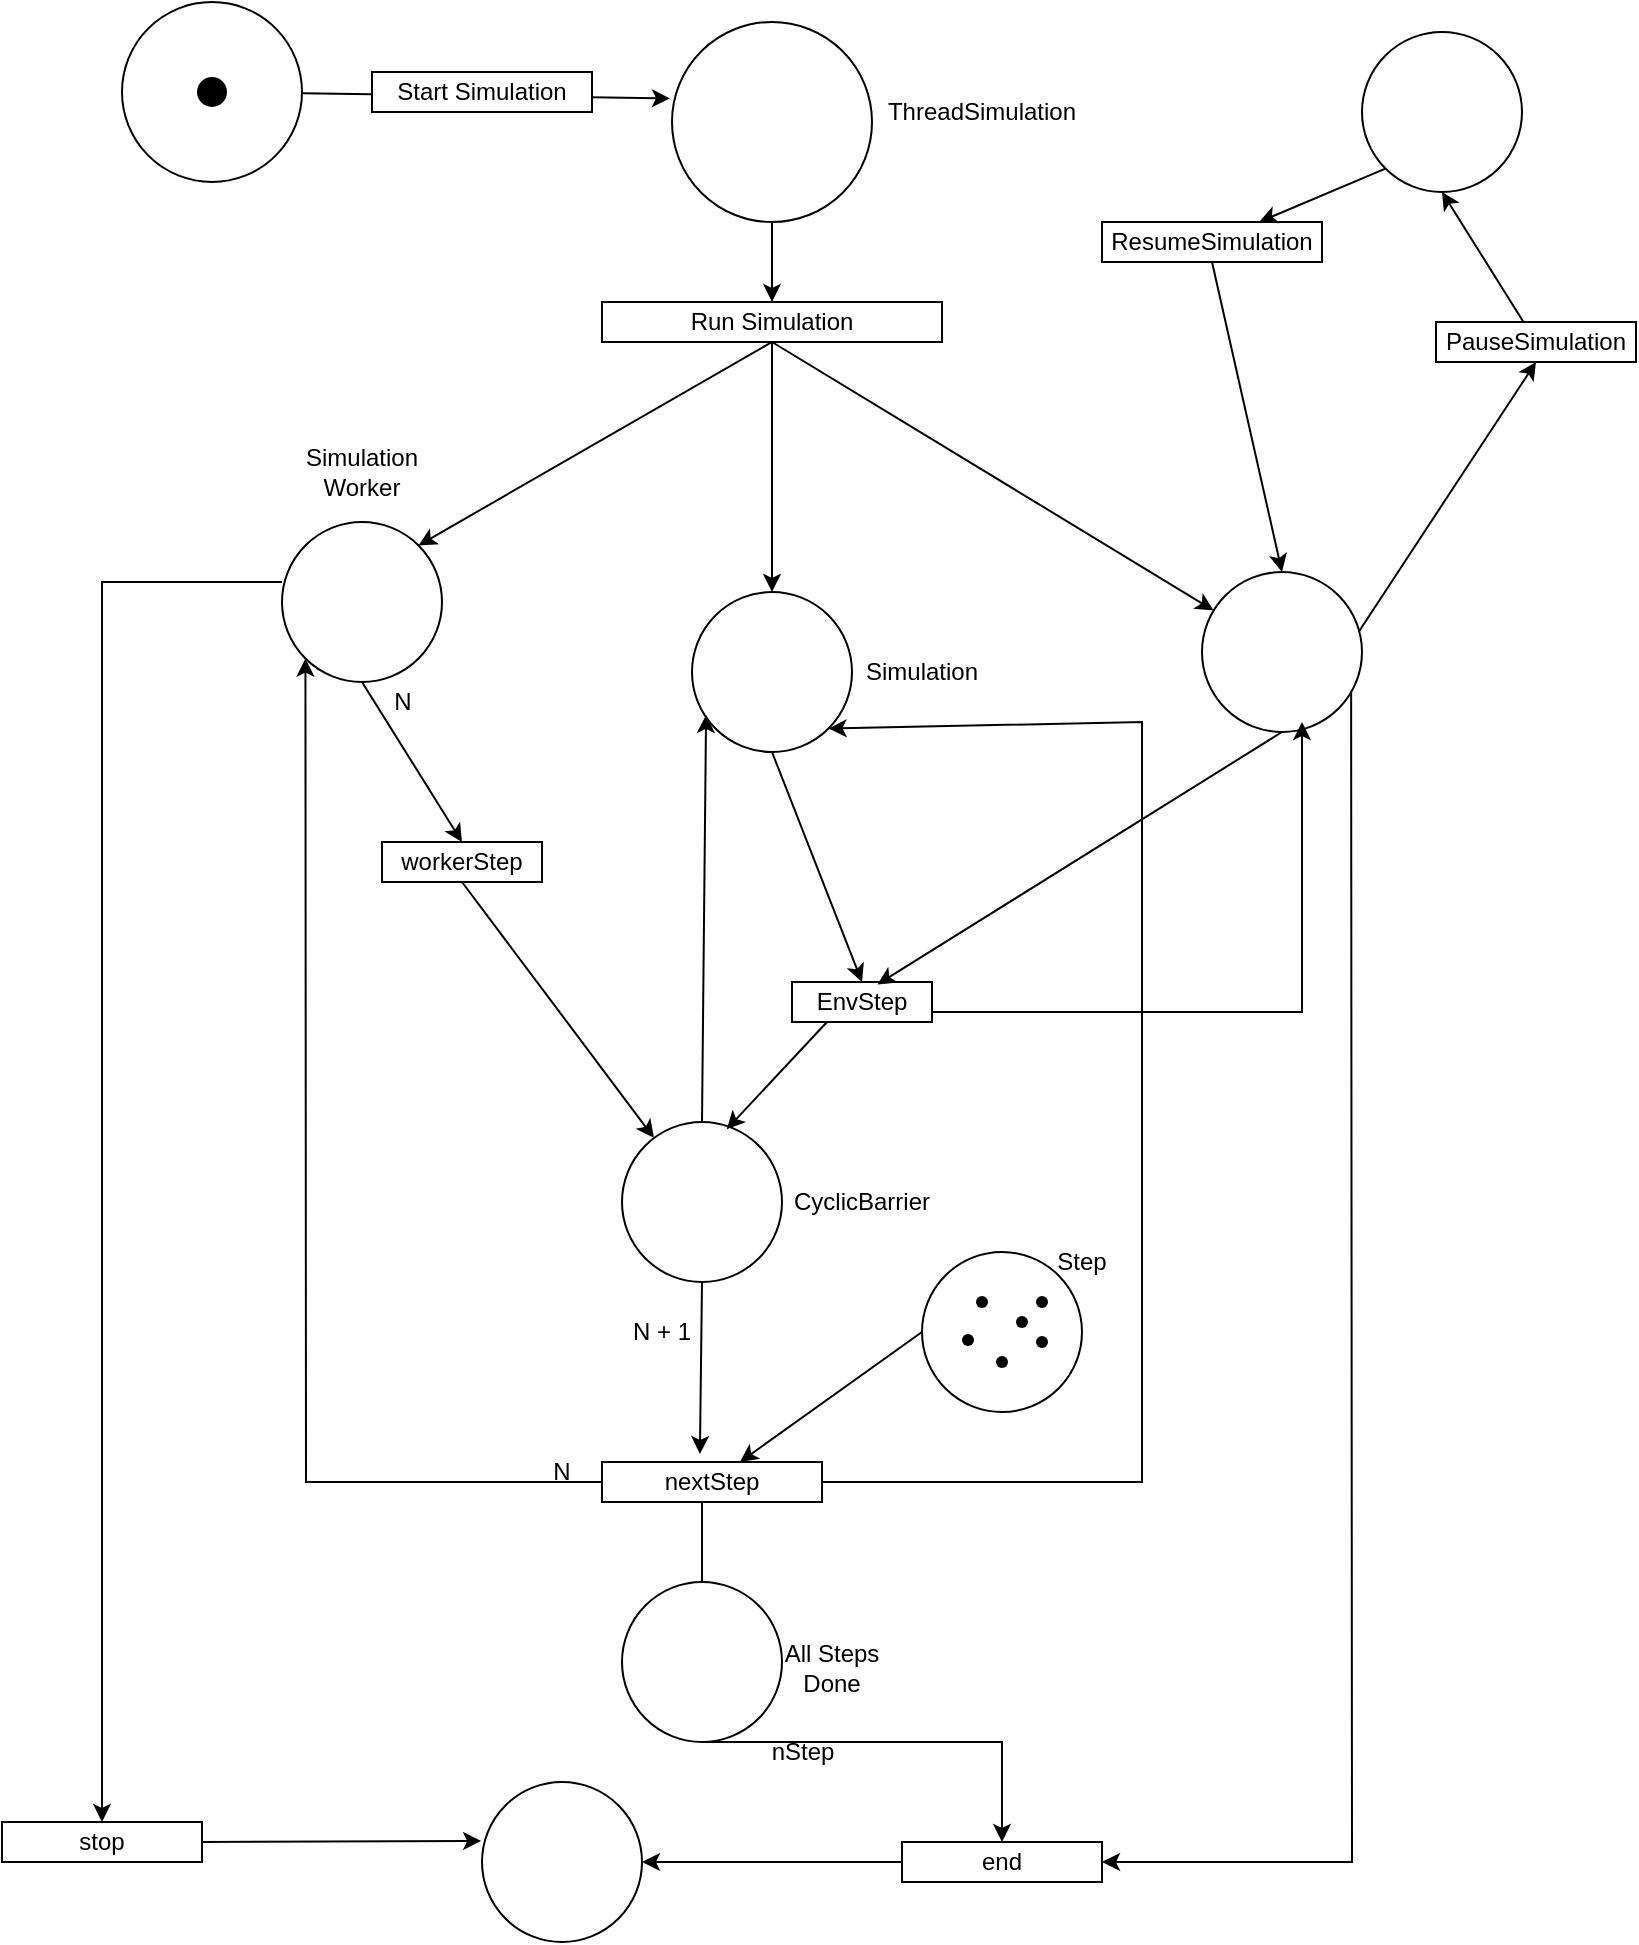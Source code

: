 <mxfile version="20.8.16" type="device"><diagram name="Pagina-1" id="852TW4dZ1pvTsXjUwUaq"><mxGraphModel dx="1276" dy="606" grid="1" gridSize="10" guides="1" tooltips="1" connect="1" arrows="1" fold="1" page="1" pageScale="1" pageWidth="827" pageHeight="1169" math="0" shadow="0"><root><mxCell id="0"/><mxCell id="1" parent="0"/><mxCell id="yQJ07HnI2GiUSk3HiJbD-1" value="" style="ellipse;whiteSpace=wrap;html=1;aspect=fixed;" parent="1" vertex="1"><mxGeometry x="345" y="220" width="100" height="100" as="geometry"/></mxCell><mxCell id="yQJ07HnI2GiUSk3HiJbD-3" value="" style="ellipse;whiteSpace=wrap;html=1;aspect=fixed;" parent="1" vertex="1"><mxGeometry x="690" y="225" width="80" height="80" as="geometry"/></mxCell><mxCell id="yQJ07HnI2GiUSk3HiJbD-4" value="" style="ellipse;whiteSpace=wrap;html=1;aspect=fixed;" parent="1" vertex="1"><mxGeometry x="610" y="495" width="80" height="80" as="geometry"/></mxCell><mxCell id="yQJ07HnI2GiUSk3HiJbD-5" value="" style="ellipse;whiteSpace=wrap;html=1;aspect=fixed;" parent="1" vertex="1"><mxGeometry x="355" y="505" width="80" height="80" as="geometry"/></mxCell><mxCell id="yQJ07HnI2GiUSk3HiJbD-6" value="" style="ellipse;whiteSpace=wrap;html=1;aspect=fixed;" parent="1" vertex="1"><mxGeometry x="150" y="470" width="80" height="80" as="geometry"/></mxCell><mxCell id="yQJ07HnI2GiUSk3HiJbD-18" value="Run&amp;nbsp;Simulation" style="rounded=0;whiteSpace=wrap;html=1;" parent="1" vertex="1"><mxGeometry x="310" y="360" width="170" height="20" as="geometry"/></mxCell><mxCell id="yQJ07HnI2GiUSk3HiJbD-19" value="Simulation Worker" style="text;html=1;strokeColor=none;fillColor=none;align=center;verticalAlign=middle;whiteSpace=wrap;rounded=0;" parent="1" vertex="1"><mxGeometry x="160" y="430" width="60" height="30" as="geometry"/></mxCell><mxCell id="yQJ07HnI2GiUSk3HiJbD-21" value="" style="endArrow=classic;html=1;rounded=0;entryX=0.5;entryY=1;entryDx=0;entryDy=0;startArrow=none;" parent="1" source="yQJ07HnI2GiUSk3HiJbD-22" target="yQJ07HnI2GiUSk3HiJbD-3" edge="1"><mxGeometry width="50" height="50" relative="1" as="geometry"><mxPoint x="390" y="320" as="sourcePoint"/><mxPoint x="440" y="270" as="targetPoint"/><Array as="points"/></mxGeometry></mxCell><mxCell id="yQJ07HnI2GiUSk3HiJbD-24" value="ResumeSimulation" style="rounded=0;whiteSpace=wrap;html=1;" parent="1" vertex="1"><mxGeometry x="560" y="320" width="110" height="20" as="geometry"/></mxCell><mxCell id="yQJ07HnI2GiUSk3HiJbD-29" value="" style="endArrow=classic;html=1;rounded=0;" parent="1" source="yQJ07HnI2GiUSk3HiJbD-1" target="yQJ07HnI2GiUSk3HiJbD-18" edge="1"><mxGeometry width="50" height="50" relative="1" as="geometry"><mxPoint x="390" y="420" as="sourcePoint"/><mxPoint x="440" y="370" as="targetPoint"/></mxGeometry></mxCell><mxCell id="yQJ07HnI2GiUSk3HiJbD-30" value="" style="endArrow=classic;html=1;rounded=0;exitX=0.5;exitY=1;exitDx=0;exitDy=0;entryX=1;entryY=0;entryDx=0;entryDy=0;" parent="1" source="yQJ07HnI2GiUSk3HiJbD-18" target="yQJ07HnI2GiUSk3HiJbD-6" edge="1"><mxGeometry width="50" height="50" relative="1" as="geometry"><mxPoint x="390" y="420" as="sourcePoint"/><mxPoint x="440" y="370" as="targetPoint"/></mxGeometry></mxCell><mxCell id="yQJ07HnI2GiUSk3HiJbD-33" value="" style="endArrow=classic;html=1;rounded=0;exitX=0.5;exitY=1;exitDx=0;exitDy=0;" parent="1" source="yQJ07HnI2GiUSk3HiJbD-18" target="yQJ07HnI2GiUSk3HiJbD-4" edge="1"><mxGeometry width="50" height="50" relative="1" as="geometry"><mxPoint x="390" y="250" as="sourcePoint"/><mxPoint x="440" y="370" as="targetPoint"/></mxGeometry></mxCell><mxCell id="yQJ07HnI2GiUSk3HiJbD-38" value="" style="endArrow=classic;html=1;rounded=0;entryX=0.5;entryY=0;entryDx=0;entryDy=0;" parent="1" source="yQJ07HnI2GiUSk3HiJbD-18" target="yQJ07HnI2GiUSk3HiJbD-5" edge="1"><mxGeometry width="50" height="50" relative="1" as="geometry"><mxPoint x="390" y="290" as="sourcePoint"/><mxPoint x="440" y="240" as="targetPoint"/></mxGeometry></mxCell><mxCell id="yQJ07HnI2GiUSk3HiJbD-22" value="PauseSimulation" style="rounded=0;whiteSpace=wrap;html=1;" parent="1" vertex="1"><mxGeometry x="727" y="370" width="100" height="20" as="geometry"/></mxCell><mxCell id="yQJ07HnI2GiUSk3HiJbD-40" value="" style="ellipse;whiteSpace=wrap;html=1;aspect=fixed;" parent="1" vertex="1"><mxGeometry x="70" y="210" width="90" height="90" as="geometry"/></mxCell><mxCell id="yQJ07HnI2GiUSk3HiJbD-41" value="" style="endArrow=classic;html=1;rounded=0;entryX=-0.01;entryY=0.382;entryDx=0;entryDy=0;entryPerimeter=0;" parent="1" source="yQJ07HnI2GiUSk3HiJbD-40" target="yQJ07HnI2GiUSk3HiJbD-1" edge="1"><mxGeometry width="50" height="50" relative="1" as="geometry"><mxPoint x="390" y="290" as="sourcePoint"/><mxPoint x="440" y="240" as="targetPoint"/></mxGeometry></mxCell><mxCell id="yQJ07HnI2GiUSk3HiJbD-42" value="Start Simulation" style="rounded=0;whiteSpace=wrap;html=1;" parent="1" vertex="1"><mxGeometry x="195" y="245" width="110" height="20" as="geometry"/></mxCell><mxCell id="yQJ07HnI2GiUSk3HiJbD-43" value="" style="endArrow=classic;html=1;rounded=0;exitX=0.98;exitY=0.373;exitDx=0;exitDy=0;exitPerimeter=0;entryX=0.5;entryY=1;entryDx=0;entryDy=0;" parent="1" source="yQJ07HnI2GiUSk3HiJbD-4" target="yQJ07HnI2GiUSk3HiJbD-22" edge="1"><mxGeometry width="50" height="50" relative="1" as="geometry"><mxPoint x="390" y="290" as="sourcePoint"/><mxPoint x="440" y="240" as="targetPoint"/></mxGeometry></mxCell><mxCell id="yQJ07HnI2GiUSk3HiJbD-44" value="" style="endArrow=classic;html=1;rounded=0;exitX=0;exitY=1;exitDx=0;exitDy=0;" parent="1" source="yQJ07HnI2GiUSk3HiJbD-3" target="yQJ07HnI2GiUSk3HiJbD-24" edge="1"><mxGeometry width="50" height="50" relative="1" as="geometry"><mxPoint x="390" y="290" as="sourcePoint"/><mxPoint x="440" y="240" as="targetPoint"/></mxGeometry></mxCell><mxCell id="yQJ07HnI2GiUSk3HiJbD-45" value="" style="endArrow=classic;html=1;rounded=0;exitX=0.5;exitY=1;exitDx=0;exitDy=0;entryX=0.5;entryY=0;entryDx=0;entryDy=0;" parent="1" source="yQJ07HnI2GiUSk3HiJbD-24" target="yQJ07HnI2GiUSk3HiJbD-4" edge="1"><mxGeometry width="50" height="50" relative="1" as="geometry"><mxPoint x="390" y="290" as="sourcePoint"/><mxPoint x="440" y="240" as="targetPoint"/></mxGeometry></mxCell><mxCell id="yQJ07HnI2GiUSk3HiJbD-47" value="Simulation" style="text;html=1;strokeColor=none;fillColor=none;align=center;verticalAlign=middle;whiteSpace=wrap;rounded=0;" parent="1" vertex="1"><mxGeometry x="440" y="530" width="60" height="30" as="geometry"/></mxCell><mxCell id="yQJ07HnI2GiUSk3HiJbD-48" value="" style="ellipse;whiteSpace=wrap;html=1;aspect=fixed;" parent="1" vertex="1"><mxGeometry x="320" y="770" width="80" height="80" as="geometry"/></mxCell><mxCell id="yQJ07HnI2GiUSk3HiJbD-49" value="CyclicBarrier" style="text;html=1;strokeColor=none;fillColor=none;align=center;verticalAlign=middle;whiteSpace=wrap;rounded=0;" parent="1" vertex="1"><mxGeometry x="410" y="795" width="60" height="30" as="geometry"/></mxCell><mxCell id="yQJ07HnI2GiUSk3HiJbD-50" value="workerStep" style="rounded=0;whiteSpace=wrap;html=1;" parent="1" vertex="1"><mxGeometry x="200" y="630" width="80" height="20" as="geometry"/></mxCell><mxCell id="yQJ07HnI2GiUSk3HiJbD-51" value="EnvStep" style="rounded=0;whiteSpace=wrap;html=1;" parent="1" vertex="1"><mxGeometry x="405" y="700" width="70" height="20" as="geometry"/></mxCell><mxCell id="yQJ07HnI2GiUSk3HiJbD-52" value="" style="endArrow=classic;html=1;rounded=0;exitX=0.5;exitY=1;exitDx=0;exitDy=0;entryX=0.611;entryY=0.06;entryDx=0;entryDy=0;entryPerimeter=0;" parent="1" source="yQJ07HnI2GiUSk3HiJbD-4" target="yQJ07HnI2GiUSk3HiJbD-51" edge="1"><mxGeometry width="50" height="50" relative="1" as="geometry"><mxPoint x="390" y="580" as="sourcePoint"/><mxPoint x="440" y="530" as="targetPoint"/></mxGeometry></mxCell><mxCell id="yQJ07HnI2GiUSk3HiJbD-53" value="" style="endArrow=classic;html=1;rounded=0;entryX=0.5;entryY=0;entryDx=0;entryDy=0;exitX=0.5;exitY=1;exitDx=0;exitDy=0;" parent="1" source="yQJ07HnI2GiUSk3HiJbD-5" target="yQJ07HnI2GiUSk3HiJbD-51" edge="1"><mxGeometry width="50" height="50" relative="1" as="geometry"><mxPoint x="390" y="590" as="sourcePoint"/><mxPoint x="440" y="530" as="targetPoint"/></mxGeometry></mxCell><mxCell id="yQJ07HnI2GiUSk3HiJbD-54" value="" style="endArrow=classic;html=1;rounded=0;exitX=0.5;exitY=1;exitDx=0;exitDy=0;entryX=0.5;entryY=0;entryDx=0;entryDy=0;" parent="1" source="yQJ07HnI2GiUSk3HiJbD-6" target="yQJ07HnI2GiUSk3HiJbD-50" edge="1"><mxGeometry width="50" height="50" relative="1" as="geometry"><mxPoint x="390" y="580" as="sourcePoint"/><mxPoint x="440" y="530" as="targetPoint"/></mxGeometry></mxCell><mxCell id="yQJ07HnI2GiUSk3HiJbD-55" value="" style="endArrow=classic;html=1;rounded=0;exitX=0.5;exitY=1;exitDx=0;exitDy=0;" parent="1" source="yQJ07HnI2GiUSk3HiJbD-50" target="yQJ07HnI2GiUSk3HiJbD-48" edge="1"><mxGeometry width="50" height="50" relative="1" as="geometry"><mxPoint x="390" y="580" as="sourcePoint"/><mxPoint x="440" y="530" as="targetPoint"/></mxGeometry></mxCell><mxCell id="yQJ07HnI2GiUSk3HiJbD-56" value="" style="endArrow=classic;html=1;rounded=0;exitX=0.25;exitY=1;exitDx=0;exitDy=0;entryX=0.655;entryY=0.045;entryDx=0;entryDy=0;entryPerimeter=0;" parent="1" source="yQJ07HnI2GiUSk3HiJbD-51" target="yQJ07HnI2GiUSk3HiJbD-48" edge="1"><mxGeometry width="50" height="50" relative="1" as="geometry"><mxPoint x="390" y="710" as="sourcePoint"/><mxPoint x="440" y="660" as="targetPoint"/></mxGeometry></mxCell><mxCell id="yQJ07HnI2GiUSk3HiJbD-58" value="" style="endArrow=classic;html=1;rounded=0;entryX=0.088;entryY=0.768;entryDx=0;entryDy=0;entryPerimeter=0;exitX=0.5;exitY=0;exitDx=0;exitDy=0;" parent="1" source="yQJ07HnI2GiUSk3HiJbD-48" target="yQJ07HnI2GiUSk3HiJbD-5" edge="1"><mxGeometry width="50" height="50" relative="1" as="geometry"><mxPoint x="390" y="780" as="sourcePoint"/><mxPoint x="440" y="730" as="targetPoint"/></mxGeometry></mxCell><mxCell id="yQJ07HnI2GiUSk3HiJbD-60" value="" style="endArrow=classic;html=1;rounded=0;exitX=0.5;exitY=1;exitDx=0;exitDy=0;entryX=0.445;entryY=-0.2;entryDx=0;entryDy=0;entryPerimeter=0;" parent="1" source="yQJ07HnI2GiUSk3HiJbD-48" target="yQJ07HnI2GiUSk3HiJbD-61" edge="1"><mxGeometry width="50" height="50" relative="1" as="geometry"><mxPoint x="390" y="790" as="sourcePoint"/><mxPoint x="360" y="920" as="targetPoint"/></mxGeometry></mxCell><mxCell id="yQJ07HnI2GiUSk3HiJbD-61" value="nextStep" style="rounded=0;whiteSpace=wrap;html=1;" parent="1" vertex="1"><mxGeometry x="310" y="940" width="110" height="20" as="geometry"/></mxCell><mxCell id="yQJ07HnI2GiUSk3HiJbD-62" value="" style="endArrow=classic;html=1;rounded=0;entryX=1;entryY=1;entryDx=0;entryDy=0;" parent="1" target="yQJ07HnI2GiUSk3HiJbD-5" edge="1"><mxGeometry width="50" height="50" relative="1" as="geometry"><mxPoint x="420" y="950" as="sourcePoint"/><mxPoint x="660" y="850" as="targetPoint"/><Array as="points"><mxPoint x="580" y="950"/><mxPoint x="580" y="570"/></Array></mxGeometry></mxCell><mxCell id="yQJ07HnI2GiUSk3HiJbD-63" value="ThreadSimulation" style="text;html=1;strokeColor=none;fillColor=none;align=center;verticalAlign=middle;whiteSpace=wrap;rounded=0;" parent="1" vertex="1"><mxGeometry x="470" y="250" width="60" height="30" as="geometry"/></mxCell><mxCell id="yQJ07HnI2GiUSk3HiJbD-66" value="" style="endArrow=classic;html=1;rounded=0;exitX=1;exitY=0.75;exitDx=0;exitDy=0;" parent="1" source="yQJ07HnI2GiUSk3HiJbD-51" edge="1"><mxGeometry width="50" height="50" relative="1" as="geometry"><mxPoint x="390" y="620" as="sourcePoint"/><mxPoint x="660" y="570" as="targetPoint"/><Array as="points"><mxPoint x="660" y="715"/></Array></mxGeometry></mxCell><mxCell id="yQJ07HnI2GiUSk3HiJbD-68" value="" style="endArrow=classic;html=1;rounded=0;" parent="1" edge="1"><mxGeometry width="50" height="50" relative="1" as="geometry"><mxPoint x="360" y="960" as="sourcePoint"/><mxPoint x="360" y="1030" as="targetPoint"/></mxGeometry></mxCell><mxCell id="yQJ07HnI2GiUSk3HiJbD-69" value="" style="ellipse;whiteSpace=wrap;html=1;aspect=fixed;" parent="1" vertex="1"><mxGeometry x="250" y="1100" width="80" height="80" as="geometry"/></mxCell><mxCell id="yQJ07HnI2GiUSk3HiJbD-71" value="" style="ellipse;whiteSpace=wrap;html=1;aspect=fixed;" parent="1" vertex="1"><mxGeometry x="320" y="1000" width="80" height="80" as="geometry"/></mxCell><mxCell id="yQJ07HnI2GiUSk3HiJbD-72" value="All Steps Done" style="text;html=1;strokeColor=none;fillColor=none;align=center;verticalAlign=middle;whiteSpace=wrap;rounded=0;" parent="1" vertex="1"><mxGeometry x="390" y="1025" width="70" height="35" as="geometry"/></mxCell><mxCell id="yQJ07HnI2GiUSk3HiJbD-73" value="end" style="rounded=0;whiteSpace=wrap;html=1;" parent="1" vertex="1"><mxGeometry x="460" y="1130" width="100" height="20" as="geometry"/></mxCell><mxCell id="yQJ07HnI2GiUSk3HiJbD-75" value="" style="endArrow=classic;html=1;rounded=0;exitX=0.5;exitY=1;exitDx=0;exitDy=0;entryX=0.5;entryY=0;entryDx=0;entryDy=0;" parent="1" source="yQJ07HnI2GiUSk3HiJbD-71" target="yQJ07HnI2GiUSk3HiJbD-73" edge="1"><mxGeometry width="50" height="50" relative="1" as="geometry"><mxPoint x="390" y="1050" as="sourcePoint"/><mxPoint x="440" y="1000" as="targetPoint"/><Array as="points"><mxPoint x="510" y="1080"/></Array></mxGeometry></mxCell><mxCell id="yQJ07HnI2GiUSk3HiJbD-76" value="" style="endArrow=classic;html=1;rounded=0;exitX=0;exitY=0.5;exitDx=0;exitDy=0;" parent="1" source="yQJ07HnI2GiUSk3HiJbD-73" target="yQJ07HnI2GiUSk3HiJbD-69" edge="1"><mxGeometry width="50" height="50" relative="1" as="geometry"><mxPoint x="390" y="1050" as="sourcePoint"/><mxPoint x="440" y="1000" as="targetPoint"/></mxGeometry></mxCell><mxCell id="yQJ07HnI2GiUSk3HiJbD-77" value="" style="endArrow=classic;html=1;rounded=0;entryX=0.5;entryY=0;entryDx=0;entryDy=0;" parent="1" target="yQJ07HnI2GiUSk3HiJbD-78" edge="1"><mxGeometry width="50" height="50" relative="1" as="geometry"><mxPoint x="150" y="500" as="sourcePoint"/><mxPoint x="440" y="500" as="targetPoint"/><Array as="points"><mxPoint x="60" y="500"/></Array></mxGeometry></mxCell><mxCell id="yQJ07HnI2GiUSk3HiJbD-78" value="stop" style="rounded=0;whiteSpace=wrap;html=1;" parent="1" vertex="1"><mxGeometry x="10" y="1120" width="100" height="20" as="geometry"/></mxCell><mxCell id="yQJ07HnI2GiUSk3HiJbD-79" value="" style="endArrow=classic;html=1;rounded=0;exitX=1;exitY=0.5;exitDx=0;exitDy=0;entryX=-0.005;entryY=0.368;entryDx=0;entryDy=0;entryPerimeter=0;" parent="1" source="yQJ07HnI2GiUSk3HiJbD-78" target="yQJ07HnI2GiUSk3HiJbD-69" edge="1"><mxGeometry width="50" height="50" relative="1" as="geometry"><mxPoint x="390" y="880" as="sourcePoint"/><mxPoint x="440" y="830" as="targetPoint"/></mxGeometry></mxCell><mxCell id="yQJ07HnI2GiUSk3HiJbD-80" value="N + 1" style="text;html=1;strokeColor=none;fillColor=none;align=center;verticalAlign=middle;whiteSpace=wrap;rounded=0;" parent="1" vertex="1"><mxGeometry x="310" y="860" width="60" height="30" as="geometry"/></mxCell><mxCell id="yQJ07HnI2GiUSk3HiJbD-82" value="" style="shape=waypoint;sketch=0;fillStyle=solid;size=15;pointerEvents=1;points=[];fillColor=none;resizable=0;rotatable=0;perimeter=centerPerimeter;snapToPoint=1;" parent="1" vertex="1"><mxGeometry x="105" y="245" width="20" height="20" as="geometry"/></mxCell><mxCell id="yQJ07HnI2GiUSk3HiJbD-83" value="" style="endArrow=classic;html=1;rounded=0;exitX=0;exitY=0.5;exitDx=0;exitDy=0;entryX=0;entryY=1;entryDx=0;entryDy=0;" parent="1" source="yQJ07HnI2GiUSk3HiJbD-61" target="yQJ07HnI2GiUSk3HiJbD-6" edge="1"><mxGeometry width="50" height="50" relative="1" as="geometry"><mxPoint x="390" y="740" as="sourcePoint"/><mxPoint x="440" y="690" as="targetPoint"/><Array as="points"><mxPoint x="162" y="950"/></Array></mxGeometry></mxCell><mxCell id="yQJ07HnI2GiUSk3HiJbD-86" value="" style="endArrow=classic;html=1;rounded=0;exitX=0.932;exitY=0.742;exitDx=0;exitDy=0;exitPerimeter=0;entryX=1;entryY=0.5;entryDx=0;entryDy=0;" parent="1" source="yQJ07HnI2GiUSk3HiJbD-4" target="yQJ07HnI2GiUSk3HiJbD-73" edge="1"><mxGeometry width="50" height="50" relative="1" as="geometry"><mxPoint x="390" y="570" as="sourcePoint"/><mxPoint x="440" y="520" as="targetPoint"/><Array as="points"><mxPoint x="685" y="1140"/></Array></mxGeometry></mxCell><mxCell id="yQJ07HnI2GiUSk3HiJbD-88" value="" style="ellipse;whiteSpace=wrap;html=1;aspect=fixed;" parent="1" vertex="1"><mxGeometry x="470" y="835" width="80" height="80" as="geometry"/></mxCell><mxCell id="yQJ07HnI2GiUSk3HiJbD-89" value="" style="shape=waypoint;sketch=0;fillStyle=solid;size=6;pointerEvents=1;points=[];fillColor=none;resizable=0;rotatable=0;perimeter=centerPerimeter;snapToPoint=1;" parent="1" vertex="1"><mxGeometry x="510" y="860" width="20" height="20" as="geometry"/></mxCell><mxCell id="yQJ07HnI2GiUSk3HiJbD-90" value="" style="shape=waypoint;sketch=0;fillStyle=solid;size=6;pointerEvents=1;points=[];fillColor=none;resizable=0;rotatable=0;perimeter=centerPerimeter;snapToPoint=1;" parent="1" vertex="1"><mxGeometry x="520" y="870" width="20" height="20" as="geometry"/></mxCell><mxCell id="yQJ07HnI2GiUSk3HiJbD-91" value="" style="shape=waypoint;sketch=0;fillStyle=solid;size=6;pointerEvents=1;points=[];fillColor=none;resizable=0;rotatable=0;perimeter=centerPerimeter;snapToPoint=1;" parent="1" vertex="1"><mxGeometry x="500" y="880" width="20" height="20" as="geometry"/></mxCell><mxCell id="yQJ07HnI2GiUSk3HiJbD-92" value="" style="shape=waypoint;sketch=0;fillStyle=solid;size=6;pointerEvents=1;points=[];fillColor=none;resizable=0;rotatable=0;perimeter=centerPerimeter;snapToPoint=1;" parent="1" vertex="1"><mxGeometry x="520" y="850" width="20" height="20" as="geometry"/></mxCell><mxCell id="yQJ07HnI2GiUSk3HiJbD-93" value="" style="shape=waypoint;sketch=0;fillStyle=solid;size=6;pointerEvents=1;points=[];fillColor=none;resizable=0;rotatable=0;perimeter=centerPerimeter;snapToPoint=1;" parent="1" vertex="1"><mxGeometry x="483" y="869" width="20" height="20" as="geometry"/></mxCell><mxCell id="yQJ07HnI2GiUSk3HiJbD-94" value="" style="shape=waypoint;sketch=0;fillStyle=solid;size=6;pointerEvents=1;points=[];fillColor=none;resizable=0;rotatable=0;perimeter=centerPerimeter;snapToPoint=1;" parent="1" vertex="1"><mxGeometry x="490" y="850" width="20" height="20" as="geometry"/></mxCell><mxCell id="yQJ07HnI2GiUSk3HiJbD-95" value="Step" style="text;html=1;strokeColor=none;fillColor=none;align=center;verticalAlign=middle;whiteSpace=wrap;rounded=0;" parent="1" vertex="1"><mxGeometry x="520" y="825" width="60" height="30" as="geometry"/></mxCell><mxCell id="yQJ07HnI2GiUSk3HiJbD-96" value="" style="endArrow=classic;html=1;rounded=0;exitX=0;exitY=0.5;exitDx=0;exitDy=0;" parent="1" source="yQJ07HnI2GiUSk3HiJbD-88" target="yQJ07HnI2GiUSk3HiJbD-61" edge="1"><mxGeometry width="50" height="50" relative="1" as="geometry"><mxPoint x="390" y="840" as="sourcePoint"/><mxPoint x="440" y="790" as="targetPoint"/></mxGeometry></mxCell><mxCell id="yQJ07HnI2GiUSk3HiJbD-97" value="N" style="text;html=1;strokeColor=none;fillColor=none;align=center;verticalAlign=middle;whiteSpace=wrap;rounded=0;" parent="1" vertex="1"><mxGeometry x="260" y="930" width="60" height="30" as="geometry"/></mxCell><mxCell id="yQJ07HnI2GiUSk3HiJbD-98" value="N" style="text;html=1;align=center;verticalAlign=middle;resizable=0;points=[];autosize=1;strokeColor=none;fillColor=none;" parent="1" vertex="1"><mxGeometry x="195" y="545" width="30" height="30" as="geometry"/></mxCell><mxCell id="yQJ07HnI2GiUSk3HiJbD-99" value="nStep" style="text;html=1;align=center;verticalAlign=middle;resizable=0;points=[];autosize=1;strokeColor=none;fillColor=none;" parent="1" vertex="1"><mxGeometry x="385" y="1070" width="50" height="30" as="geometry"/></mxCell></root></mxGraphModel></diagram></mxfile>